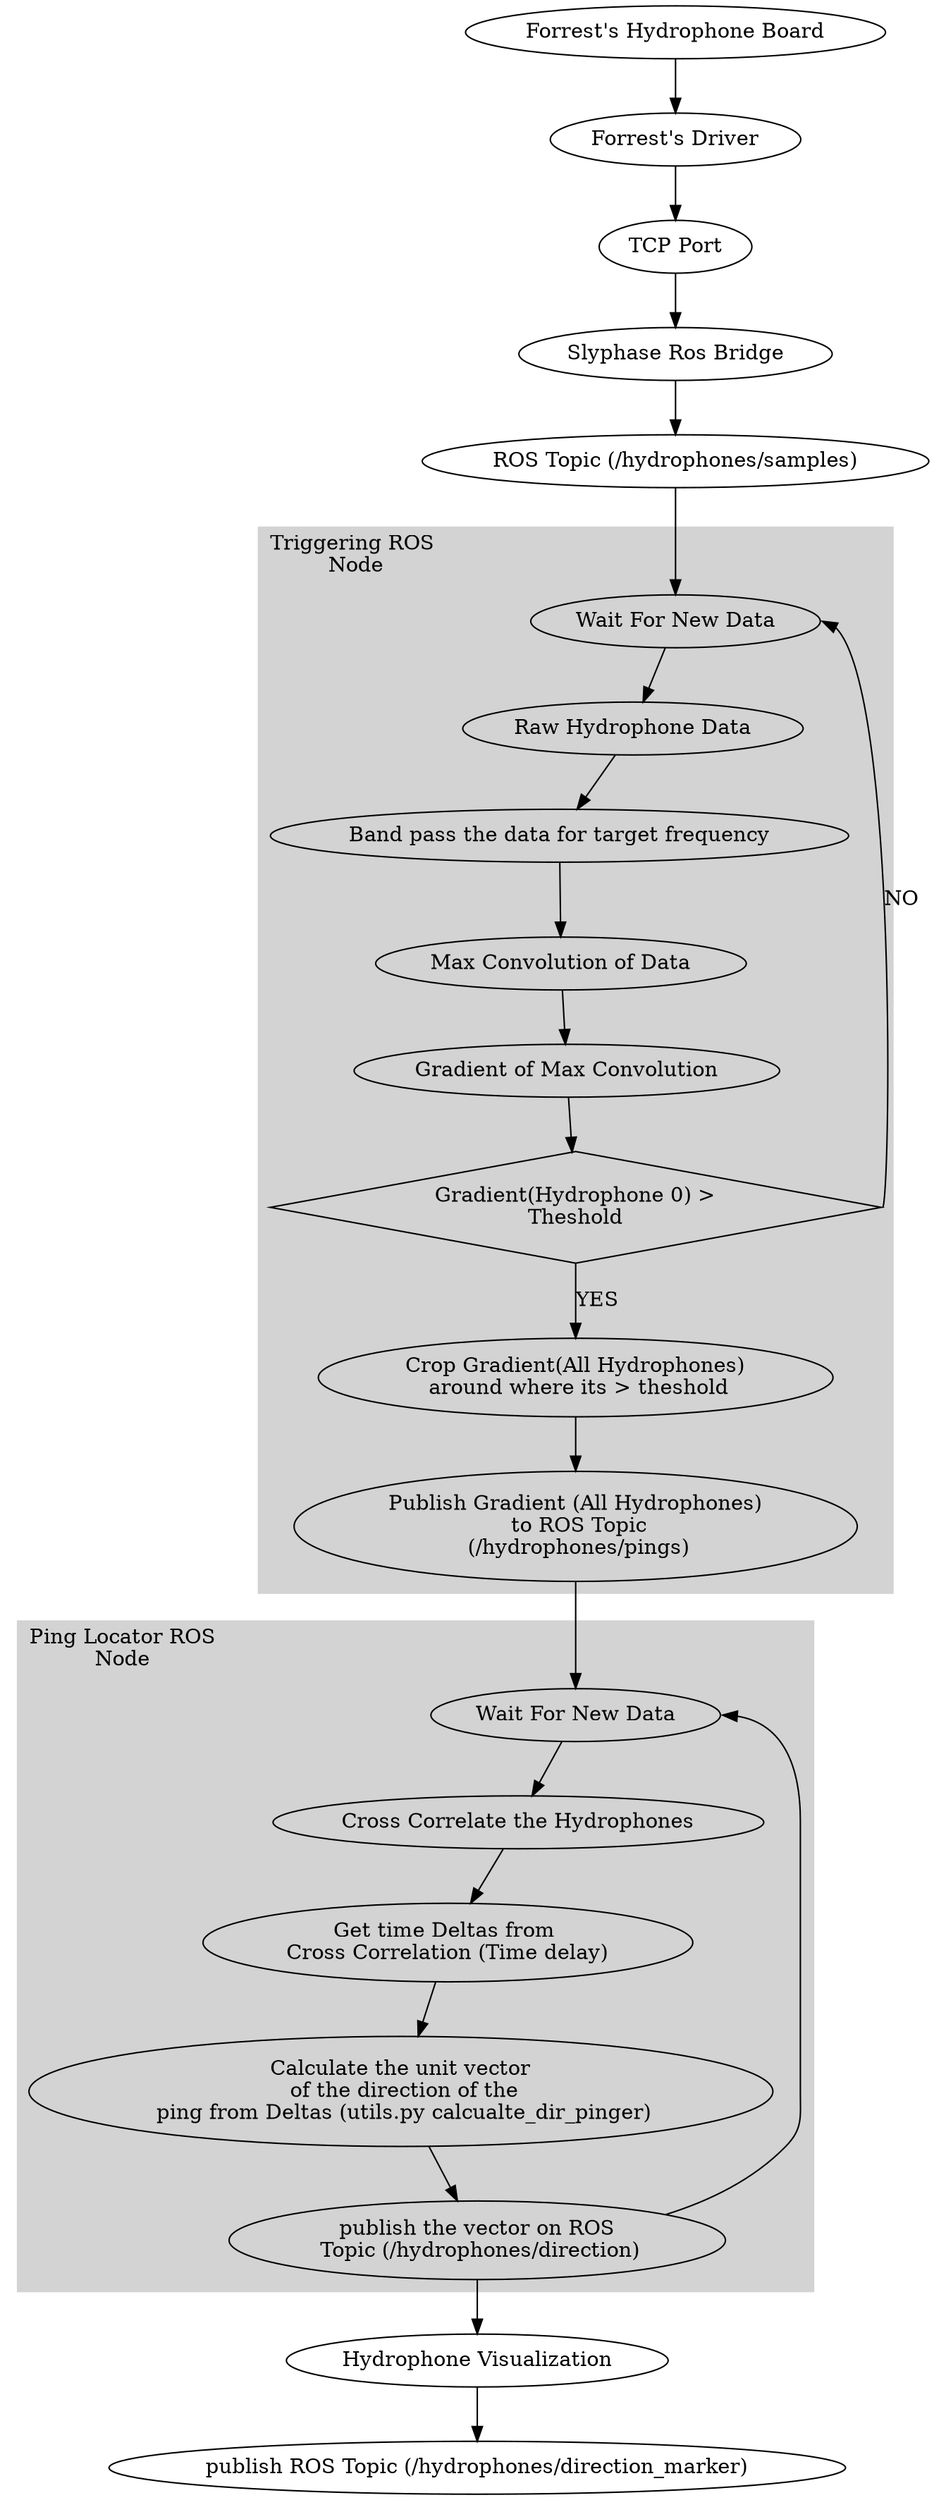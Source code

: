 digraph passive_sonar {

  "Forrest's Hydrophone Board" ->
  "Forrest's Driver" ->
  "TCP Port" ->
  "Slyphase Ros Bridge"->
  "ROS Topic (/hydrophones/samples)" ->
  wait_for_new_data_triggering;
  
  subgraph cluster_triggering
  {
    style=filled;
    color=lightgrey;
    label = "Triggering ROS \nNode";
    labeljust="l";
    "Gradient(Hydrophone 0) >\nTheshold" [shape=diamond];
    wait_for_new_data_triggering[label="Wait For New Data"];
    wait_for_new_data_triggering ->
    "Raw Hydrophone Data"->
    "Band pass the data for target frequency"->
    "Max Convolution of Data"->
    "Gradient of Max Convolution"->
    "Gradient(Hydrophone 0) >\nTheshold";
    
    "Gradient(Hydrophone 0) >\nTheshold":e ->
    wait_for_new_data_triggering:e [label="NO"];
    
    "Gradient(Hydrophone 0) >\nTheshold":s ->
    "Crop Gradient(All Hydrophones)\n around where its > theshold":n [label="YES"];
    
    "Crop Gradient(All Hydrophones)\n around where its > theshold" ->
    "Publish Gradient (All Hydrophones)\n to ROS Topic\n (/hydrophones/pings)";

  }
  
  "Publish Gradient (All Hydrophones)\n to ROS Topic\n (/hydrophones/pings)"->
  wait_for_new_data_ping_locator;
  
  "Hydrophone Visualization";
  
  subgraph cluster_ping_locator
  {
    style=filled;
    color=lightgrey;
    label = "Ping Locator ROS\nNode";
    labeljust="l";
    
    wait_for_new_data_ping_locator[label="Wait For New Data"];
    wait_for_new_data_ping_locator ->
    "Cross Correlate the Hydrophones" ->
    "Get time Deltas from \nCross Correlation (Time delay)" ->
    "Calculate the unit vector\n of the direction of the\n ping from Deltas (utils.py calcualte_dir_pinger)" ->
    "publish the vector on ROS\n Topic (/hydrophones/direction)" ->
    wait_for_new_data_ping_locator:e;
   
  }
  
  "publish the vector on ROS\n Topic (/hydrophones/direction)" ->
  "Hydrophone Visualization";
  
  "Hydrophone Visualization" ->
  "publish ROS Topic (/hydrophones/direction_marker)"
  
}
